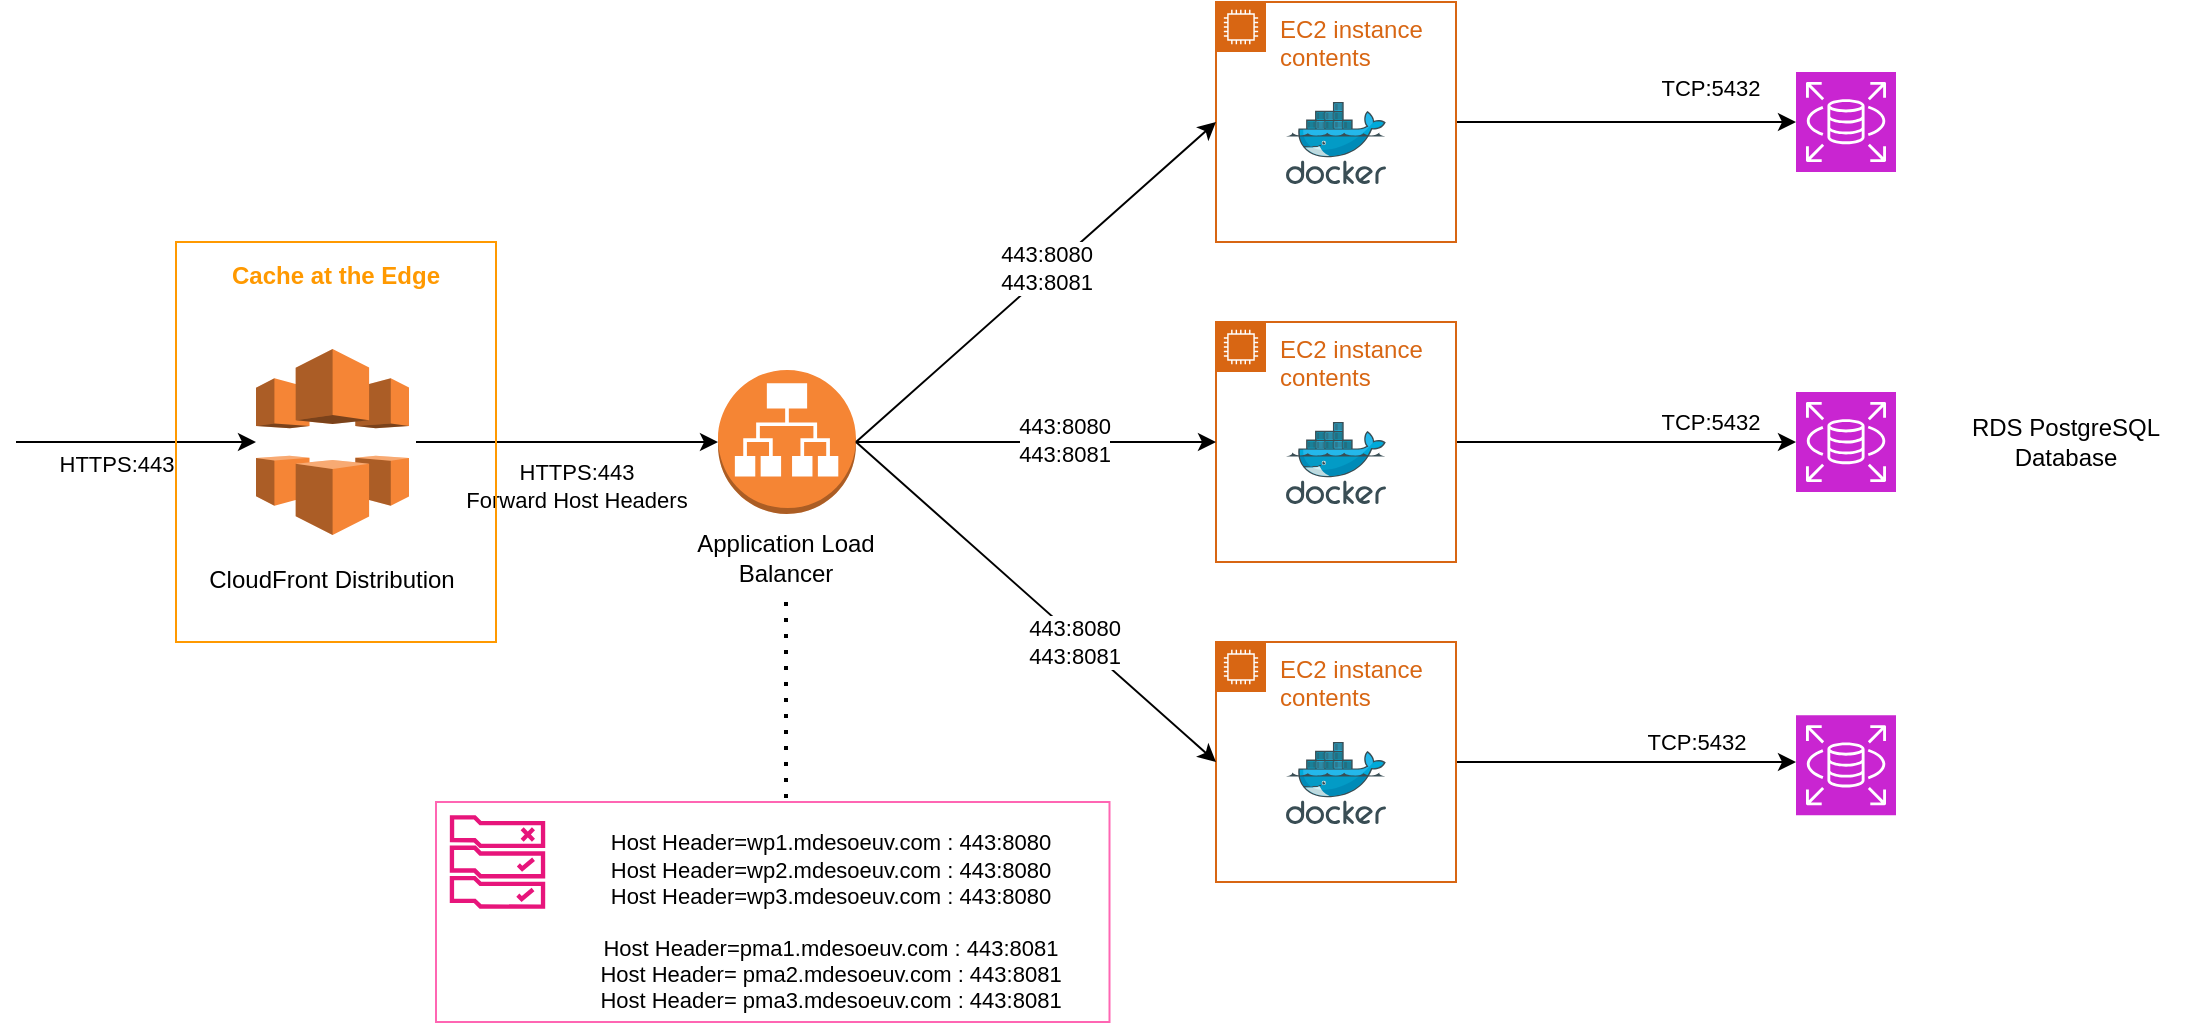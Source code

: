 <mxfile version="22.1.16" type="device">
  <diagram name="Page-1" id="uNL1qU7X7vhUmt8mTkyu">
    <mxGraphModel dx="1434" dy="782" grid="1" gridSize="10" guides="1" tooltips="1" connect="1" arrows="1" fold="1" page="1" pageScale="1" pageWidth="850" pageHeight="1100" math="0" shadow="0">
      <root>
        <mxCell id="0" />
        <mxCell id="1" parent="0" />
        <mxCell id="mXLUFBbuIo_T9Kj1dEz7-16" value="" style="rounded=0;whiteSpace=wrap;html=1;fillColor=none;strokeColor=#FF66B3;" parent="1" vertex="1">
          <mxGeometry x="250" y="440" width="336.75" height="110" as="geometry" />
        </mxCell>
        <mxCell id="2VJvKd-ET1RdY-_mCASU-34" value="" style="edgeStyle=orthogonalEdgeStyle;rounded=0;orthogonalLoop=1;jettySize=auto;html=1;entryX=0;entryY=0.5;entryDx=0;entryDy=0;entryPerimeter=0;" parent="1" source="2VJvKd-ET1RdY-_mCASU-1" target="3_GaKrrQ6UW_zAWNKiuR-3" edge="1">
          <mxGeometry relative="1" as="geometry">
            <mxPoint x="860" y="100" as="targetPoint" />
          </mxGeometry>
        </mxCell>
        <mxCell id="2VJvKd-ET1RdY-_mCASU-1" value="EC2 instance contents" style="points=[[0,0],[0.25,0],[0.5,0],[0.75,0],[1,0],[1,0.25],[1,0.5],[1,0.75],[1,1],[0.75,1],[0.5,1],[0.25,1],[0,1],[0,0.75],[0,0.5],[0,0.25]];outlineConnect=0;gradientColor=none;html=1;whiteSpace=wrap;fontSize=12;fontStyle=0;container=1;pointerEvents=0;collapsible=0;recursiveResize=0;shape=mxgraph.aws4.group;grIcon=mxgraph.aws4.group_ec2_instance_contents;strokeColor=#D86613;fillColor=none;verticalAlign=top;align=left;spacingLeft=30;fontColor=#D86613;dashed=0;" parent="1" vertex="1">
          <mxGeometry x="640" y="40" width="120" height="120" as="geometry" />
        </mxCell>
        <mxCell id="2VJvKd-ET1RdY-_mCASU-9" value="" style="image;sketch=0;aspect=fixed;html=1;points=[];align=center;fontSize=12;image=img/lib/mscae/Docker.svg;" parent="2VJvKd-ET1RdY-_mCASU-1" vertex="1">
          <mxGeometry x="35" y="50" width="50" height="41" as="geometry" />
        </mxCell>
        <mxCell id="2VJvKd-ET1RdY-_mCASU-31" value="" style="edgeStyle=orthogonalEdgeStyle;rounded=0;orthogonalLoop=1;jettySize=auto;html=1;entryX=0;entryY=0.5;entryDx=0;entryDy=0;entryPerimeter=0;jumpStyle=gap;" parent="1" source="2VJvKd-ET1RdY-_mCASU-2" target="2VJvKd-ET1RdY-_mCASU-27" edge="1">
          <mxGeometry relative="1" as="geometry">
            <mxPoint x="860" y="260" as="targetPoint" />
          </mxGeometry>
        </mxCell>
        <mxCell id="2VJvKd-ET1RdY-_mCASU-32" value="TCP:5432" style="edgeLabel;html=1;align=center;verticalAlign=middle;resizable=0;points=[];" parent="2VJvKd-ET1RdY-_mCASU-31" vertex="1" connectable="0">
          <mxGeometry x="0.3" y="1" relative="1" as="geometry">
            <mxPoint x="16" y="-9" as="offset" />
          </mxGeometry>
        </mxCell>
        <mxCell id="2VJvKd-ET1RdY-_mCASU-2" value="EC2 instance contents" style="points=[[0,0],[0.25,0],[0.5,0],[0.75,0],[1,0],[1,0.25],[1,0.5],[1,0.75],[1,1],[0.75,1],[0.5,1],[0.25,1],[0,1],[0,0.75],[0,0.5],[0,0.25]];outlineConnect=0;gradientColor=none;html=1;whiteSpace=wrap;fontSize=12;fontStyle=0;container=1;pointerEvents=0;collapsible=0;recursiveResize=0;shape=mxgraph.aws4.group;grIcon=mxgraph.aws4.group_ec2_instance_contents;strokeColor=#D86613;fillColor=none;verticalAlign=top;align=left;spacingLeft=30;fontColor=#D86613;dashed=0;" parent="1" vertex="1">
          <mxGeometry x="640" y="200" width="120" height="120" as="geometry" />
        </mxCell>
        <mxCell id="2VJvKd-ET1RdY-_mCASU-10" value="" style="image;sketch=0;aspect=fixed;html=1;points=[];align=center;fontSize=12;image=img/lib/mscae/Docker.svg;" parent="2VJvKd-ET1RdY-_mCASU-2" vertex="1">
          <mxGeometry x="35" y="50" width="50" height="41" as="geometry" />
        </mxCell>
        <mxCell id="2VJvKd-ET1RdY-_mCASU-36" value="" style="edgeStyle=orthogonalEdgeStyle;rounded=0;orthogonalLoop=1;jettySize=auto;html=1;entryX=0;entryY=0.5;entryDx=0;entryDy=0;entryPerimeter=0;" parent="1" source="2VJvKd-ET1RdY-_mCASU-3" edge="1">
          <mxGeometry relative="1" as="geometry">
            <mxPoint x="930" y="420" as="targetPoint" />
          </mxGeometry>
        </mxCell>
        <mxCell id="2VJvKd-ET1RdY-_mCASU-3" value="EC2 instance contents" style="points=[[0,0],[0.25,0],[0.5,0],[0.75,0],[1,0],[1,0.25],[1,0.5],[1,0.75],[1,1],[0.75,1],[0.5,1],[0.25,1],[0,1],[0,0.75],[0,0.5],[0,0.25]];outlineConnect=0;gradientColor=none;html=1;whiteSpace=wrap;fontSize=12;fontStyle=0;container=1;pointerEvents=0;collapsible=0;recursiveResize=0;shape=mxgraph.aws4.group;grIcon=mxgraph.aws4.group_ec2_instance_contents;strokeColor=#D86613;fillColor=none;verticalAlign=top;align=left;spacingLeft=30;fontColor=#D86613;dashed=0;" parent="1" vertex="1">
          <mxGeometry x="640" y="360" width="120" height="120" as="geometry" />
        </mxCell>
        <mxCell id="2VJvKd-ET1RdY-_mCASU-11" value="" style="image;sketch=0;aspect=fixed;html=1;points=[];align=center;fontSize=12;image=img/lib/mscae/Docker.svg;" parent="2VJvKd-ET1RdY-_mCASU-3" vertex="1">
          <mxGeometry x="35" y="50" width="50" height="41" as="geometry" />
        </mxCell>
        <mxCell id="2VJvKd-ET1RdY-_mCASU-4" value="" style="outlineConnect=0;dashed=0;verticalLabelPosition=bottom;verticalAlign=top;align=center;html=1;shape=mxgraph.aws3.application_load_balancer;fillColor=#F58534;gradientColor=none;" parent="1" vertex="1">
          <mxGeometry x="391" y="224" width="69" height="72" as="geometry" />
        </mxCell>
        <mxCell id="2VJvKd-ET1RdY-_mCASU-5" value="" style="endArrow=classic;html=1;rounded=0;exitX=1;exitY=0.5;exitDx=0;exitDy=0;exitPerimeter=0;entryX=0;entryY=0.5;entryDx=0;entryDy=0;" parent="1" source="2VJvKd-ET1RdY-_mCASU-4" target="2VJvKd-ET1RdY-_mCASU-2" edge="1">
          <mxGeometry width="50" height="50" relative="1" as="geometry">
            <mxPoint x="400" y="430" as="sourcePoint" />
            <mxPoint x="450" y="380" as="targetPoint" />
          </mxGeometry>
        </mxCell>
        <mxCell id="2VJvKd-ET1RdY-_mCASU-13" value="443:8080&lt;br&gt;443:8081" style="edgeLabel;html=1;align=center;verticalAlign=middle;resizable=0;points=[];" parent="2VJvKd-ET1RdY-_mCASU-5" vertex="1" connectable="0">
          <mxGeometry x="0.156" y="1" relative="1" as="geometry">
            <mxPoint as="offset" />
          </mxGeometry>
        </mxCell>
        <mxCell id="2VJvKd-ET1RdY-_mCASU-7" value="" style="endArrow=classic;html=1;rounded=0;exitX=1;exitY=0.5;exitDx=0;exitDy=0;exitPerimeter=0;entryX=0;entryY=0.5;entryDx=0;entryDy=0;" parent="1" source="2VJvKd-ET1RdY-_mCASU-4" target="2VJvKd-ET1RdY-_mCASU-3" edge="1">
          <mxGeometry width="50" height="50" relative="1" as="geometry">
            <mxPoint x="470" y="270" as="sourcePoint" />
            <mxPoint x="650" y="270" as="targetPoint" />
          </mxGeometry>
        </mxCell>
        <mxCell id="2VJvKd-ET1RdY-_mCASU-14" value="443:8080&lt;br&gt;443:8081" style="edgeLabel;html=1;align=center;verticalAlign=middle;resizable=0;points=[];" parent="2VJvKd-ET1RdY-_mCASU-7" vertex="1" connectable="0">
          <mxGeometry x="0.223" y="-2" relative="1" as="geometry">
            <mxPoint as="offset" />
          </mxGeometry>
        </mxCell>
        <mxCell id="2VJvKd-ET1RdY-_mCASU-8" value="" style="endArrow=classic;html=1;rounded=0;exitX=1;exitY=0.5;exitDx=0;exitDy=0;exitPerimeter=0;entryX=0;entryY=0.5;entryDx=0;entryDy=0;" parent="1" source="2VJvKd-ET1RdY-_mCASU-4" target="2VJvKd-ET1RdY-_mCASU-1" edge="1">
          <mxGeometry width="50" height="50" relative="1" as="geometry">
            <mxPoint x="480" y="280" as="sourcePoint" />
            <mxPoint x="660" y="280" as="targetPoint" />
          </mxGeometry>
        </mxCell>
        <mxCell id="2VJvKd-ET1RdY-_mCASU-12" value="&lt;font style=&quot;font-size: 11px;&quot;&gt;Host Header=wp1.mdesoeuv.com : 443:8080&lt;br style=&quot;border-color: var(--border-color);&quot;&gt;Host Header=wp2.mdesoeuv.com : 443:8080&lt;br style=&quot;border-color: var(--border-color);&quot;&gt;Host Header=wp3.mdesoeuv.com : 443:8080&lt;br&gt;&lt;br&gt;Host Header=pma1.mdesoeuv.com : 443:8081&lt;br&gt;Host Header=&amp;nbsp;pma2.mdesoeuv.com : 443:8081&lt;br style=&quot;border-color: var(--border-color);&quot;&gt;Host Header=&amp;nbsp;pma3.mdesoeuv.com : 443:8081&lt;/font&gt;" style="edgeLabel;html=1;align=center;verticalAlign=middle;resizable=0;points=[];" parent="2VJvKd-ET1RdY-_mCASU-8" vertex="1" connectable="0">
          <mxGeometry x="-0.011" y="-1" relative="1" as="geometry">
            <mxPoint x="-103" y="318" as="offset" />
          </mxGeometry>
        </mxCell>
        <mxCell id="mXLUFBbuIo_T9Kj1dEz7-12" value="443:8080&lt;br&gt;443:8081" style="edgeLabel;html=1;align=center;verticalAlign=middle;resizable=0;points=[];" parent="2VJvKd-ET1RdY-_mCASU-8" vertex="1" connectable="0">
          <mxGeometry x="0.07" y="2" relative="1" as="geometry">
            <mxPoint as="offset" />
          </mxGeometry>
        </mxCell>
        <mxCell id="2VJvKd-ET1RdY-_mCASU-15" value="Application Load Balancer" style="text;html=1;strokeColor=none;fillColor=none;align=center;verticalAlign=middle;whiteSpace=wrap;rounded=0;" parent="1" vertex="1">
          <mxGeometry x="360" y="296" width="130" height="44" as="geometry" />
        </mxCell>
        <mxCell id="2VJvKd-ET1RdY-_mCASU-20" value="" style="outlineConnect=0;dashed=0;verticalLabelPosition=bottom;verticalAlign=top;align=center;html=1;shape=mxgraph.aws3.cloudfront;fillColor=#F58536;gradientColor=none;" parent="1" vertex="1">
          <mxGeometry x="160" y="213.5" width="76.5" height="93" as="geometry" />
        </mxCell>
        <mxCell id="2VJvKd-ET1RdY-_mCASU-21" value="CloudFront Distribution" style="text;html=1;strokeColor=none;fillColor=none;align=center;verticalAlign=middle;whiteSpace=wrap;rounded=0;" parent="1" vertex="1">
          <mxGeometry x="133.25" y="306.5" width="130" height="44" as="geometry" />
        </mxCell>
        <mxCell id="2VJvKd-ET1RdY-_mCASU-22" value="" style="endArrow=classic;html=1;rounded=0;entryX=0;entryY=0.5;entryDx=0;entryDy=0;entryPerimeter=0;" parent="1" target="2VJvKd-ET1RdY-_mCASU-4" edge="1">
          <mxGeometry width="50" height="50" relative="1" as="geometry">
            <mxPoint x="240" y="260" as="sourcePoint" />
            <mxPoint x="450" y="230" as="targetPoint" />
          </mxGeometry>
        </mxCell>
        <mxCell id="2VJvKd-ET1RdY-_mCASU-23" value="HTTPS:443&lt;br&gt;Forward Host Headers" style="edgeLabel;html=1;align=center;verticalAlign=middle;resizable=0;points=[];" parent="2VJvKd-ET1RdY-_mCASU-22" vertex="1" connectable="0">
          <mxGeometry x="0.073" y="1" relative="1" as="geometry">
            <mxPoint x="-1" y="23" as="offset" />
          </mxGeometry>
        </mxCell>
        <mxCell id="2VJvKd-ET1RdY-_mCASU-24" value="" style="endArrow=classic;html=1;rounded=0;entryX=0;entryY=0.5;entryDx=0;entryDy=0;entryPerimeter=0;" parent="1" target="2VJvKd-ET1RdY-_mCASU-20" edge="1">
          <mxGeometry width="50" height="50" relative="1" as="geometry">
            <mxPoint x="40" y="260" as="sourcePoint" />
            <mxPoint x="450" y="230" as="targetPoint" />
          </mxGeometry>
        </mxCell>
        <mxCell id="2VJvKd-ET1RdY-_mCASU-25" value="HTTPS:443" style="edgeLabel;html=1;align=center;verticalAlign=middle;resizable=0;points=[];" parent="2VJvKd-ET1RdY-_mCASU-24" vertex="1" connectable="0">
          <mxGeometry x="0.333" y="-5" relative="1" as="geometry">
            <mxPoint x="-30" y="6" as="offset" />
          </mxGeometry>
        </mxCell>
        <mxCell id="2VJvKd-ET1RdY-_mCASU-26" value="&lt;b&gt;Cache at the Edge&lt;/b&gt;" style="outlineConnect=0;gradientColor=none;html=1;whiteSpace=wrap;fontSize=12;fontStyle=0;strokeColor=#FF9900;fillColor=none;verticalAlign=top;align=center;fontColor=#FF9900;dashed=0;spacingTop=3;" parent="1" vertex="1">
          <mxGeometry x="120" y="160" width="160" height="200" as="geometry" />
        </mxCell>
        <mxCell id="2VJvKd-ET1RdY-_mCASU-27" value="" style="sketch=0;points=[[0,0,0],[0.25,0,0],[0.5,0,0],[0.75,0,0],[1,0,0],[0,1,0],[0.25,1,0],[0.5,1,0],[0.75,1,0],[1,1,0],[0,0.25,0],[0,0.5,0],[0,0.75,0],[1,0.25,0],[1,0.5,0],[1,0.75,0]];outlineConnect=0;fontColor=#232F3E;fillColor=#C925D1;strokeColor=#ffffff;dashed=0;verticalLabelPosition=bottom;verticalAlign=top;align=center;html=1;fontSize=12;fontStyle=0;aspect=fixed;shape=mxgraph.aws4.resourceIcon;resIcon=mxgraph.aws4.rds;" parent="1" vertex="1">
          <mxGeometry x="930" y="235" width="50" height="50" as="geometry" />
        </mxCell>
        <mxCell id="2VJvKd-ET1RdY-_mCASU-28" value="RDS PostgreSQL Database" style="text;html=1;strokeColor=none;fillColor=none;align=center;verticalAlign=middle;whiteSpace=wrap;rounded=0;" parent="1" vertex="1">
          <mxGeometry x="1000" y="238" width="130" height="44" as="geometry" />
        </mxCell>
        <mxCell id="2VJvKd-ET1RdY-_mCASU-37" value="TCP:5432" style="edgeLabel;html=1;align=center;verticalAlign=middle;resizable=0;points=[];" parent="1" vertex="1" connectable="0">
          <mxGeometry x="880" y="250" as="geometry">
            <mxPoint x="7" y="-167" as="offset" />
          </mxGeometry>
        </mxCell>
        <mxCell id="2VJvKd-ET1RdY-_mCASU-38" value="TCP:5432" style="edgeLabel;html=1;align=center;verticalAlign=middle;resizable=0;points=[];" parent="1" vertex="1" connectable="0">
          <mxGeometry x="880" y="410" as="geometry" />
        </mxCell>
        <mxCell id="mXLUFBbuIo_T9Kj1dEz7-14" value="" style="sketch=0;outlineConnect=0;fontColor=#232F3E;gradientColor=none;fillColor=#E7157B;strokeColor=none;dashed=0;verticalLabelPosition=bottom;verticalAlign=top;align=center;html=1;fontSize=12;fontStyle=0;aspect=fixed;pointerEvents=1;shape=mxgraph.aws4.rule_2;" parent="1" vertex="1">
          <mxGeometry x="256.75" y="446.62" width="48" height="46.77" as="geometry" />
        </mxCell>
        <mxCell id="mXLUFBbuIo_T9Kj1dEz7-15" value="" style="endArrow=none;dashed=1;html=1;dashPattern=1 3;strokeWidth=2;rounded=0;exitX=0.5;exitY=1;exitDx=0;exitDy=0;" parent="1" source="2VJvKd-ET1RdY-_mCASU-15" edge="1">
          <mxGeometry width="50" height="50" relative="1" as="geometry">
            <mxPoint x="411.5" y="390" as="sourcePoint" />
            <mxPoint x="425" y="440" as="targetPoint" />
          </mxGeometry>
        </mxCell>
        <mxCell id="3_GaKrrQ6UW_zAWNKiuR-3" value="" style="sketch=0;points=[[0,0,0],[0.25,0,0],[0.5,0,0],[0.75,0,0],[1,0,0],[0,1,0],[0.25,1,0],[0.5,1,0],[0.75,1,0],[1,1,0],[0,0.25,0],[0,0.5,0],[0,0.75,0],[1,0.25,0],[1,0.5,0],[1,0.75,0]];outlineConnect=0;fontColor=#232F3E;fillColor=#C925D1;strokeColor=#ffffff;dashed=0;verticalLabelPosition=bottom;verticalAlign=top;align=center;html=1;fontSize=12;fontStyle=0;aspect=fixed;shape=mxgraph.aws4.resourceIcon;resIcon=mxgraph.aws4.rds;" parent="1" vertex="1">
          <mxGeometry x="930" y="75" width="50" height="50" as="geometry" />
        </mxCell>
        <mxCell id="3_GaKrrQ6UW_zAWNKiuR-4" value="" style="sketch=0;points=[[0,0,0],[0.25,0,0],[0.5,0,0],[0.75,0,0],[1,0,0],[0,1,0],[0.25,1,0],[0.5,1,0],[0.75,1,0],[1,1,0],[0,0.25,0],[0,0.5,0],[0,0.75,0],[1,0.25,0],[1,0.5,0],[1,0.75,0]];outlineConnect=0;fontColor=#232F3E;fillColor=#C925D1;strokeColor=#ffffff;dashed=0;verticalLabelPosition=bottom;verticalAlign=top;align=center;html=1;fontSize=12;fontStyle=0;aspect=fixed;shape=mxgraph.aws4.resourceIcon;resIcon=mxgraph.aws4.rds;" parent="1" vertex="1">
          <mxGeometry x="930" y="396.62" width="50" height="50" as="geometry" />
        </mxCell>
      </root>
    </mxGraphModel>
  </diagram>
</mxfile>

